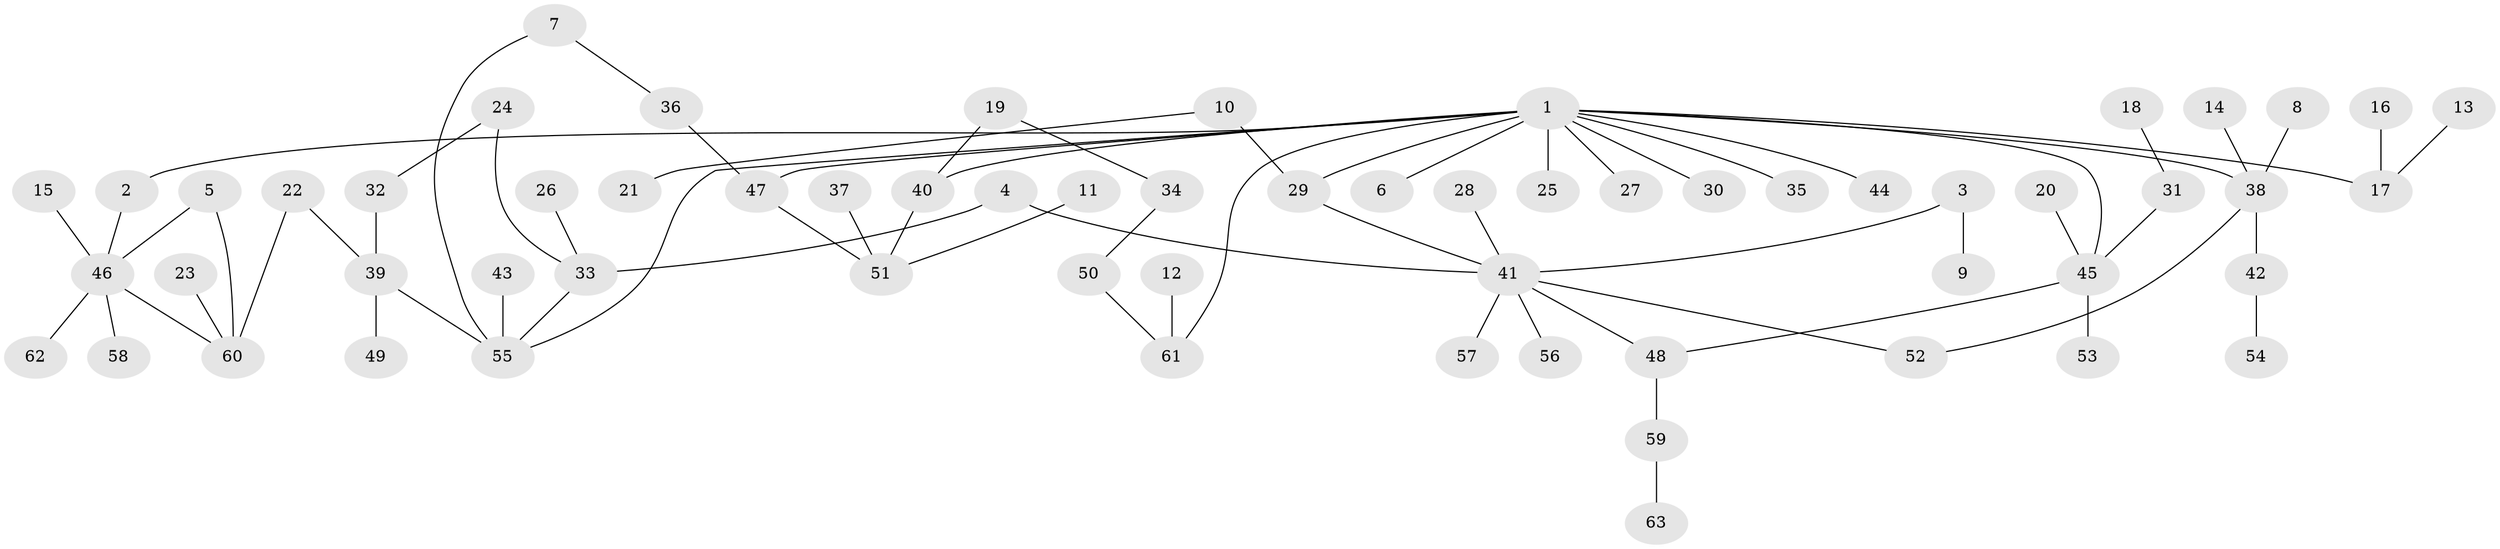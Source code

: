 // original degree distribution, {7: 0.016, 8: 0.016, 4: 0.088, 2: 0.312, 5: 0.032, 6: 0.008, 1: 0.44, 3: 0.088}
// Generated by graph-tools (version 1.1) at 2025/25/03/09/25 03:25:31]
// undirected, 63 vertices, 71 edges
graph export_dot {
graph [start="1"]
  node [color=gray90,style=filled];
  1;
  2;
  3;
  4;
  5;
  6;
  7;
  8;
  9;
  10;
  11;
  12;
  13;
  14;
  15;
  16;
  17;
  18;
  19;
  20;
  21;
  22;
  23;
  24;
  25;
  26;
  27;
  28;
  29;
  30;
  31;
  32;
  33;
  34;
  35;
  36;
  37;
  38;
  39;
  40;
  41;
  42;
  43;
  44;
  45;
  46;
  47;
  48;
  49;
  50;
  51;
  52;
  53;
  54;
  55;
  56;
  57;
  58;
  59;
  60;
  61;
  62;
  63;
  1 -- 2 [weight=1.0];
  1 -- 6 [weight=1.0];
  1 -- 17 [weight=1.0];
  1 -- 25 [weight=1.0];
  1 -- 27 [weight=1.0];
  1 -- 29 [weight=1.0];
  1 -- 30 [weight=1.0];
  1 -- 35 [weight=1.0];
  1 -- 38 [weight=1.0];
  1 -- 40 [weight=1.0];
  1 -- 44 [weight=1.0];
  1 -- 45 [weight=1.0];
  1 -- 47 [weight=1.0];
  1 -- 55 [weight=1.0];
  1 -- 61 [weight=1.0];
  2 -- 46 [weight=1.0];
  3 -- 9 [weight=1.0];
  3 -- 41 [weight=1.0];
  4 -- 33 [weight=1.0];
  4 -- 41 [weight=1.0];
  5 -- 46 [weight=1.0];
  5 -- 60 [weight=1.0];
  7 -- 36 [weight=1.0];
  7 -- 55 [weight=1.0];
  8 -- 38 [weight=1.0];
  10 -- 21 [weight=1.0];
  10 -- 29 [weight=1.0];
  11 -- 51 [weight=1.0];
  12 -- 61 [weight=1.0];
  13 -- 17 [weight=1.0];
  14 -- 38 [weight=1.0];
  15 -- 46 [weight=1.0];
  16 -- 17 [weight=1.0];
  18 -- 31 [weight=1.0];
  19 -- 34 [weight=1.0];
  19 -- 40 [weight=1.0];
  20 -- 45 [weight=1.0];
  22 -- 39 [weight=1.0];
  22 -- 60 [weight=1.0];
  23 -- 60 [weight=1.0];
  24 -- 32 [weight=1.0];
  24 -- 33 [weight=1.0];
  26 -- 33 [weight=1.0];
  28 -- 41 [weight=1.0];
  29 -- 41 [weight=1.0];
  31 -- 45 [weight=1.0];
  32 -- 39 [weight=1.0];
  33 -- 55 [weight=1.0];
  34 -- 50 [weight=1.0];
  36 -- 47 [weight=1.0];
  37 -- 51 [weight=1.0];
  38 -- 42 [weight=1.0];
  38 -- 52 [weight=1.0];
  39 -- 49 [weight=1.0];
  39 -- 55 [weight=1.0];
  40 -- 51 [weight=1.0];
  41 -- 48 [weight=1.0];
  41 -- 52 [weight=1.0];
  41 -- 56 [weight=1.0];
  41 -- 57 [weight=1.0];
  42 -- 54 [weight=1.0];
  43 -- 55 [weight=1.0];
  45 -- 48 [weight=1.0];
  45 -- 53 [weight=1.0];
  46 -- 58 [weight=1.0];
  46 -- 60 [weight=1.0];
  46 -- 62 [weight=1.0];
  47 -- 51 [weight=1.0];
  48 -- 59 [weight=1.0];
  50 -- 61 [weight=1.0];
  59 -- 63 [weight=1.0];
}
